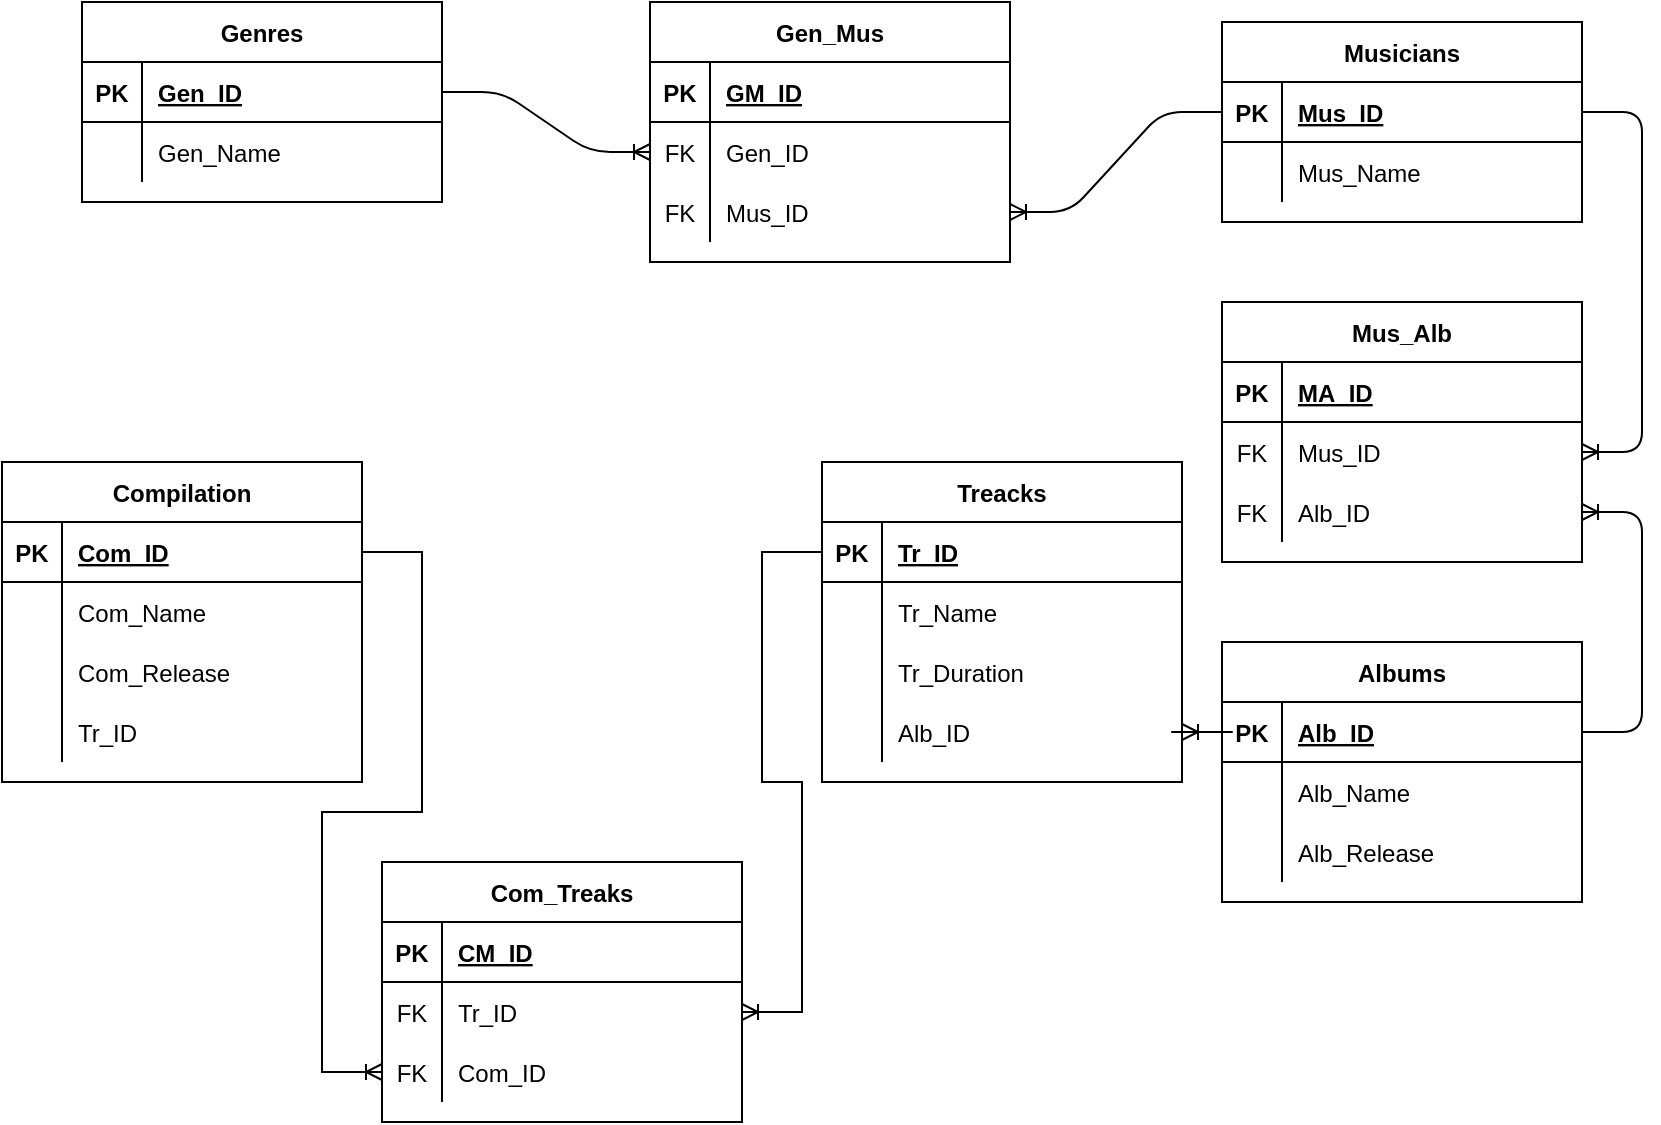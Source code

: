 <mxfile version="20.2.7" type="device"><diagram id="Ij0xGfFioPt5-KfoTkMg" name="Страница 1"><mxGraphModel dx="1382" dy="756" grid="1" gridSize="10" guides="1" tooltips="1" connect="1" arrows="1" fold="1" page="1" pageScale="1" pageWidth="827" pageHeight="1169" math="0" shadow="0"><root><mxCell id="0"/><mxCell id="1" parent="0"/><mxCell id="-xFoD6vjrYXOE7R-53xI-1" value="Genres" style="shape=table;startSize=30;container=1;collapsible=1;childLayout=tableLayout;fixedRows=1;rowLines=0;fontStyle=1;align=center;resizeLast=1;" parent="1" vertex="1"><mxGeometry x="40" y="120" width="180" height="100" as="geometry"/></mxCell><mxCell id="-xFoD6vjrYXOE7R-53xI-2" value="" style="shape=tableRow;horizontal=0;startSize=0;swimlaneHead=0;swimlaneBody=0;fillColor=none;collapsible=0;dropTarget=0;points=[[0,0.5],[1,0.5]];portConstraint=eastwest;top=0;left=0;right=0;bottom=1;" parent="-xFoD6vjrYXOE7R-53xI-1" vertex="1"><mxGeometry y="30" width="180" height="30" as="geometry"/></mxCell><mxCell id="-xFoD6vjrYXOE7R-53xI-3" value="PK" style="shape=partialRectangle;connectable=0;fillColor=none;top=0;left=0;bottom=0;right=0;fontStyle=1;overflow=hidden;" parent="-xFoD6vjrYXOE7R-53xI-2" vertex="1"><mxGeometry width="30" height="30" as="geometry"><mxRectangle width="30" height="30" as="alternateBounds"/></mxGeometry></mxCell><mxCell id="-xFoD6vjrYXOE7R-53xI-4" value="Gen_ID" style="shape=partialRectangle;connectable=0;fillColor=none;top=0;left=0;bottom=0;right=0;align=left;spacingLeft=6;fontStyle=5;overflow=hidden;" parent="-xFoD6vjrYXOE7R-53xI-2" vertex="1"><mxGeometry x="30" width="150" height="30" as="geometry"><mxRectangle width="150" height="30" as="alternateBounds"/></mxGeometry></mxCell><mxCell id="-xFoD6vjrYXOE7R-53xI-5" value="" style="shape=tableRow;horizontal=0;startSize=0;swimlaneHead=0;swimlaneBody=0;fillColor=none;collapsible=0;dropTarget=0;points=[[0,0.5],[1,0.5]];portConstraint=eastwest;top=0;left=0;right=0;bottom=0;" parent="-xFoD6vjrYXOE7R-53xI-1" vertex="1"><mxGeometry y="60" width="180" height="30" as="geometry"/></mxCell><mxCell id="-xFoD6vjrYXOE7R-53xI-6" value="" style="shape=partialRectangle;connectable=0;fillColor=none;top=0;left=0;bottom=0;right=0;editable=1;overflow=hidden;" parent="-xFoD6vjrYXOE7R-53xI-5" vertex="1"><mxGeometry width="30" height="30" as="geometry"><mxRectangle width="30" height="30" as="alternateBounds"/></mxGeometry></mxCell><mxCell id="-xFoD6vjrYXOE7R-53xI-7" value="Gen_Name" style="shape=partialRectangle;connectable=0;fillColor=none;top=0;left=0;bottom=0;right=0;align=left;spacingLeft=6;overflow=hidden;" parent="-xFoD6vjrYXOE7R-53xI-5" vertex="1"><mxGeometry x="30" width="150" height="30" as="geometry"><mxRectangle width="150" height="30" as="alternateBounds"/></mxGeometry></mxCell><mxCell id="-xFoD6vjrYXOE7R-53xI-14" value="Gen_Mus" style="shape=table;startSize=30;container=1;collapsible=1;childLayout=tableLayout;fixedRows=1;rowLines=0;fontStyle=1;align=center;resizeLast=1;" parent="1" vertex="1"><mxGeometry x="324" y="120" width="180" height="130" as="geometry"/></mxCell><mxCell id="-xFoD6vjrYXOE7R-53xI-15" value="" style="shape=tableRow;horizontal=0;startSize=0;swimlaneHead=0;swimlaneBody=0;fillColor=none;collapsible=0;dropTarget=0;points=[[0,0.5],[1,0.5]];portConstraint=eastwest;top=0;left=0;right=0;bottom=1;" parent="-xFoD6vjrYXOE7R-53xI-14" vertex="1"><mxGeometry y="30" width="180" height="30" as="geometry"/></mxCell><mxCell id="-xFoD6vjrYXOE7R-53xI-16" value="PK" style="shape=partialRectangle;connectable=0;fillColor=none;top=0;left=0;bottom=0;right=0;fontStyle=1;overflow=hidden;" parent="-xFoD6vjrYXOE7R-53xI-15" vertex="1"><mxGeometry width="30" height="30" as="geometry"><mxRectangle width="30" height="30" as="alternateBounds"/></mxGeometry></mxCell><mxCell id="-xFoD6vjrYXOE7R-53xI-17" value="GM_ID" style="shape=partialRectangle;connectable=0;fillColor=none;top=0;left=0;bottom=0;right=0;align=left;spacingLeft=6;fontStyle=5;overflow=hidden;" parent="-xFoD6vjrYXOE7R-53xI-15" vertex="1"><mxGeometry x="30" width="150" height="30" as="geometry"><mxRectangle width="150" height="30" as="alternateBounds"/></mxGeometry></mxCell><mxCell id="-xFoD6vjrYXOE7R-53xI-18" value="" style="shape=tableRow;horizontal=0;startSize=0;swimlaneHead=0;swimlaneBody=0;fillColor=none;collapsible=0;dropTarget=0;points=[[0,0.5],[1,0.5]];portConstraint=eastwest;top=0;left=0;right=0;bottom=0;" parent="-xFoD6vjrYXOE7R-53xI-14" vertex="1"><mxGeometry y="60" width="180" height="30" as="geometry"/></mxCell><mxCell id="-xFoD6vjrYXOE7R-53xI-19" value="FK" style="shape=partialRectangle;connectable=0;fillColor=none;top=0;left=0;bottom=0;right=0;editable=1;overflow=hidden;" parent="-xFoD6vjrYXOE7R-53xI-18" vertex="1"><mxGeometry width="30" height="30" as="geometry"><mxRectangle width="30" height="30" as="alternateBounds"/></mxGeometry></mxCell><mxCell id="-xFoD6vjrYXOE7R-53xI-20" value="Gen_ID" style="shape=partialRectangle;connectable=0;fillColor=none;top=0;left=0;bottom=0;right=0;align=left;spacingLeft=6;overflow=hidden;" parent="-xFoD6vjrYXOE7R-53xI-18" vertex="1"><mxGeometry x="30" width="150" height="30" as="geometry"><mxRectangle width="150" height="30" as="alternateBounds"/></mxGeometry></mxCell><mxCell id="-xFoD6vjrYXOE7R-53xI-21" value="" style="shape=tableRow;horizontal=0;startSize=0;swimlaneHead=0;swimlaneBody=0;fillColor=none;collapsible=0;dropTarget=0;points=[[0,0.5],[1,0.5]];portConstraint=eastwest;top=0;left=0;right=0;bottom=0;" parent="-xFoD6vjrYXOE7R-53xI-14" vertex="1"><mxGeometry y="90" width="180" height="30" as="geometry"/></mxCell><mxCell id="-xFoD6vjrYXOE7R-53xI-22" value="FK" style="shape=partialRectangle;connectable=0;fillColor=none;top=0;left=0;bottom=0;right=0;editable=1;overflow=hidden;" parent="-xFoD6vjrYXOE7R-53xI-21" vertex="1"><mxGeometry width="30" height="30" as="geometry"><mxRectangle width="30" height="30" as="alternateBounds"/></mxGeometry></mxCell><mxCell id="-xFoD6vjrYXOE7R-53xI-23" value="Mus_ID" style="shape=partialRectangle;connectable=0;fillColor=none;top=0;left=0;bottom=0;right=0;align=left;spacingLeft=6;overflow=hidden;" parent="-xFoD6vjrYXOE7R-53xI-21" vertex="1"><mxGeometry x="30" width="150" height="30" as="geometry"><mxRectangle width="150" height="30" as="alternateBounds"/></mxGeometry></mxCell><mxCell id="-xFoD6vjrYXOE7R-53xI-27" value="Musicians" style="shape=table;startSize=30;container=1;collapsible=1;childLayout=tableLayout;fixedRows=1;rowLines=0;fontStyle=1;align=center;resizeLast=1;" parent="1" vertex="1"><mxGeometry x="610" y="130" width="180" height="100" as="geometry"/></mxCell><mxCell id="-xFoD6vjrYXOE7R-53xI-28" value="" style="shape=tableRow;horizontal=0;startSize=0;swimlaneHead=0;swimlaneBody=0;fillColor=none;collapsible=0;dropTarget=0;points=[[0,0.5],[1,0.5]];portConstraint=eastwest;top=0;left=0;right=0;bottom=1;" parent="-xFoD6vjrYXOE7R-53xI-27" vertex="1"><mxGeometry y="30" width="180" height="30" as="geometry"/></mxCell><mxCell id="-xFoD6vjrYXOE7R-53xI-29" value="PK" style="shape=partialRectangle;connectable=0;fillColor=none;top=0;left=0;bottom=0;right=0;fontStyle=1;overflow=hidden;" parent="-xFoD6vjrYXOE7R-53xI-28" vertex="1"><mxGeometry width="30" height="30" as="geometry"><mxRectangle width="30" height="30" as="alternateBounds"/></mxGeometry></mxCell><mxCell id="-xFoD6vjrYXOE7R-53xI-30" value="Mus_ID" style="shape=partialRectangle;connectable=0;fillColor=none;top=0;left=0;bottom=0;right=0;align=left;spacingLeft=6;fontStyle=5;overflow=hidden;" parent="-xFoD6vjrYXOE7R-53xI-28" vertex="1"><mxGeometry x="30" width="150" height="30" as="geometry"><mxRectangle width="150" height="30" as="alternateBounds"/></mxGeometry></mxCell><mxCell id="-xFoD6vjrYXOE7R-53xI-31" value="" style="shape=tableRow;horizontal=0;startSize=0;swimlaneHead=0;swimlaneBody=0;fillColor=none;collapsible=0;dropTarget=0;points=[[0,0.5],[1,0.5]];portConstraint=eastwest;top=0;left=0;right=0;bottom=0;" parent="-xFoD6vjrYXOE7R-53xI-27" vertex="1"><mxGeometry y="60" width="180" height="30" as="geometry"/></mxCell><mxCell id="-xFoD6vjrYXOE7R-53xI-32" value="" style="shape=partialRectangle;connectable=0;fillColor=none;top=0;left=0;bottom=0;right=0;editable=1;overflow=hidden;" parent="-xFoD6vjrYXOE7R-53xI-31" vertex="1"><mxGeometry width="30" height="30" as="geometry"><mxRectangle width="30" height="30" as="alternateBounds"/></mxGeometry></mxCell><mxCell id="-xFoD6vjrYXOE7R-53xI-33" value="Mus_Name" style="shape=partialRectangle;connectable=0;fillColor=none;top=0;left=0;bottom=0;right=0;align=left;spacingLeft=6;overflow=hidden;" parent="-xFoD6vjrYXOE7R-53xI-31" vertex="1"><mxGeometry x="30" width="150" height="30" as="geometry"><mxRectangle width="150" height="30" as="alternateBounds"/></mxGeometry></mxCell><mxCell id="-xFoD6vjrYXOE7R-53xI-40" value="Albums" style="shape=table;startSize=30;container=1;collapsible=1;childLayout=tableLayout;fixedRows=1;rowLines=0;fontStyle=1;align=center;resizeLast=1;" parent="1" vertex="1"><mxGeometry x="610" y="440" width="180" height="130" as="geometry"/></mxCell><mxCell id="-xFoD6vjrYXOE7R-53xI-41" value="" style="shape=tableRow;horizontal=0;startSize=0;swimlaneHead=0;swimlaneBody=0;fillColor=none;collapsible=0;dropTarget=0;points=[[0,0.5],[1,0.5]];portConstraint=eastwest;top=0;left=0;right=0;bottom=1;" parent="-xFoD6vjrYXOE7R-53xI-40" vertex="1"><mxGeometry y="30" width="180" height="30" as="geometry"/></mxCell><mxCell id="-xFoD6vjrYXOE7R-53xI-42" value="PK" style="shape=partialRectangle;connectable=0;fillColor=none;top=0;left=0;bottom=0;right=0;fontStyle=1;overflow=hidden;" parent="-xFoD6vjrYXOE7R-53xI-41" vertex="1"><mxGeometry width="30" height="30" as="geometry"><mxRectangle width="30" height="30" as="alternateBounds"/></mxGeometry></mxCell><mxCell id="-xFoD6vjrYXOE7R-53xI-43" value="Alb_ID" style="shape=partialRectangle;connectable=0;fillColor=none;top=0;left=0;bottom=0;right=0;align=left;spacingLeft=6;fontStyle=5;overflow=hidden;" parent="-xFoD6vjrYXOE7R-53xI-41" vertex="1"><mxGeometry x="30" width="150" height="30" as="geometry"><mxRectangle width="150" height="30" as="alternateBounds"/></mxGeometry></mxCell><mxCell id="-xFoD6vjrYXOE7R-53xI-44" value="" style="shape=tableRow;horizontal=0;startSize=0;swimlaneHead=0;swimlaneBody=0;fillColor=none;collapsible=0;dropTarget=0;points=[[0,0.5],[1,0.5]];portConstraint=eastwest;top=0;left=0;right=0;bottom=0;" parent="-xFoD6vjrYXOE7R-53xI-40" vertex="1"><mxGeometry y="60" width="180" height="30" as="geometry"/></mxCell><mxCell id="-xFoD6vjrYXOE7R-53xI-45" value="" style="shape=partialRectangle;connectable=0;fillColor=none;top=0;left=0;bottom=0;right=0;editable=1;overflow=hidden;" parent="-xFoD6vjrYXOE7R-53xI-44" vertex="1"><mxGeometry width="30" height="30" as="geometry"><mxRectangle width="30" height="30" as="alternateBounds"/></mxGeometry></mxCell><mxCell id="-xFoD6vjrYXOE7R-53xI-46" value="Alb_Name" style="shape=partialRectangle;connectable=0;fillColor=none;top=0;left=0;bottom=0;right=0;align=left;spacingLeft=6;overflow=hidden;" parent="-xFoD6vjrYXOE7R-53xI-44" vertex="1"><mxGeometry x="30" width="150" height="30" as="geometry"><mxRectangle width="150" height="30" as="alternateBounds"/></mxGeometry></mxCell><mxCell id="-xFoD6vjrYXOE7R-53xI-47" value="" style="shape=tableRow;horizontal=0;startSize=0;swimlaneHead=0;swimlaneBody=0;fillColor=none;collapsible=0;dropTarget=0;points=[[0,0.5],[1,0.5]];portConstraint=eastwest;top=0;left=0;right=0;bottom=0;" parent="-xFoD6vjrYXOE7R-53xI-40" vertex="1"><mxGeometry y="90" width="180" height="30" as="geometry"/></mxCell><mxCell id="-xFoD6vjrYXOE7R-53xI-48" value="" style="shape=partialRectangle;connectable=0;fillColor=none;top=0;left=0;bottom=0;right=0;editable=1;overflow=hidden;" parent="-xFoD6vjrYXOE7R-53xI-47" vertex="1"><mxGeometry width="30" height="30" as="geometry"><mxRectangle width="30" height="30" as="alternateBounds"/></mxGeometry></mxCell><mxCell id="-xFoD6vjrYXOE7R-53xI-49" value="Alb_Release" style="shape=partialRectangle;connectable=0;fillColor=none;top=0;left=0;bottom=0;right=0;align=left;spacingLeft=6;overflow=hidden;" parent="-xFoD6vjrYXOE7R-53xI-47" vertex="1"><mxGeometry x="30" width="150" height="30" as="geometry"><mxRectangle width="150" height="30" as="alternateBounds"/></mxGeometry></mxCell><mxCell id="-xFoD6vjrYXOE7R-53xI-53" value="Treacks" style="shape=table;startSize=30;container=1;collapsible=1;childLayout=tableLayout;fixedRows=1;rowLines=0;fontStyle=1;align=center;resizeLast=1;" parent="1" vertex="1"><mxGeometry x="410" y="350" width="180" height="160" as="geometry"/></mxCell><mxCell id="-xFoD6vjrYXOE7R-53xI-54" value="" style="shape=tableRow;horizontal=0;startSize=0;swimlaneHead=0;swimlaneBody=0;fillColor=none;collapsible=0;dropTarget=0;points=[[0,0.5],[1,0.5]];portConstraint=eastwest;top=0;left=0;right=0;bottom=1;" parent="-xFoD6vjrYXOE7R-53xI-53" vertex="1"><mxGeometry y="30" width="180" height="30" as="geometry"/></mxCell><mxCell id="-xFoD6vjrYXOE7R-53xI-55" value="PK" style="shape=partialRectangle;connectable=0;fillColor=none;top=0;left=0;bottom=0;right=0;fontStyle=1;overflow=hidden;" parent="-xFoD6vjrYXOE7R-53xI-54" vertex="1"><mxGeometry width="30" height="30" as="geometry"><mxRectangle width="30" height="30" as="alternateBounds"/></mxGeometry></mxCell><mxCell id="-xFoD6vjrYXOE7R-53xI-56" value="Tr_ID" style="shape=partialRectangle;connectable=0;fillColor=none;top=0;left=0;bottom=0;right=0;align=left;spacingLeft=6;fontStyle=5;overflow=hidden;" parent="-xFoD6vjrYXOE7R-53xI-54" vertex="1"><mxGeometry x="30" width="150" height="30" as="geometry"><mxRectangle width="150" height="30" as="alternateBounds"/></mxGeometry></mxCell><mxCell id="-xFoD6vjrYXOE7R-53xI-57" value="" style="shape=tableRow;horizontal=0;startSize=0;swimlaneHead=0;swimlaneBody=0;fillColor=none;collapsible=0;dropTarget=0;points=[[0,0.5],[1,0.5]];portConstraint=eastwest;top=0;left=0;right=0;bottom=0;" parent="-xFoD6vjrYXOE7R-53xI-53" vertex="1"><mxGeometry y="60" width="180" height="30" as="geometry"/></mxCell><mxCell id="-xFoD6vjrYXOE7R-53xI-58" value="" style="shape=partialRectangle;connectable=0;fillColor=none;top=0;left=0;bottom=0;right=0;editable=1;overflow=hidden;" parent="-xFoD6vjrYXOE7R-53xI-57" vertex="1"><mxGeometry width="30" height="30" as="geometry"><mxRectangle width="30" height="30" as="alternateBounds"/></mxGeometry></mxCell><mxCell id="-xFoD6vjrYXOE7R-53xI-59" value="Tr_Name" style="shape=partialRectangle;connectable=0;fillColor=none;top=0;left=0;bottom=0;right=0;align=left;spacingLeft=6;overflow=hidden;" parent="-xFoD6vjrYXOE7R-53xI-57" vertex="1"><mxGeometry x="30" width="150" height="30" as="geometry"><mxRectangle width="150" height="30" as="alternateBounds"/></mxGeometry></mxCell><mxCell id="-xFoD6vjrYXOE7R-53xI-60" value="" style="shape=tableRow;horizontal=0;startSize=0;swimlaneHead=0;swimlaneBody=0;fillColor=none;collapsible=0;dropTarget=0;points=[[0,0.5],[1,0.5]];portConstraint=eastwest;top=0;left=0;right=0;bottom=0;" parent="-xFoD6vjrYXOE7R-53xI-53" vertex="1"><mxGeometry y="90" width="180" height="30" as="geometry"/></mxCell><mxCell id="-xFoD6vjrYXOE7R-53xI-61" value="" style="shape=partialRectangle;connectable=0;fillColor=none;top=0;left=0;bottom=0;right=0;editable=1;overflow=hidden;" parent="-xFoD6vjrYXOE7R-53xI-60" vertex="1"><mxGeometry width="30" height="30" as="geometry"><mxRectangle width="30" height="30" as="alternateBounds"/></mxGeometry></mxCell><mxCell id="-xFoD6vjrYXOE7R-53xI-62" value="Tr_Duration" style="shape=partialRectangle;connectable=0;fillColor=none;top=0;left=0;bottom=0;right=0;align=left;spacingLeft=6;overflow=hidden;" parent="-xFoD6vjrYXOE7R-53xI-60" vertex="1"><mxGeometry x="30" width="150" height="30" as="geometry"><mxRectangle width="150" height="30" as="alternateBounds"/></mxGeometry></mxCell><mxCell id="-xFoD6vjrYXOE7R-53xI-63" value="" style="shape=tableRow;horizontal=0;startSize=0;swimlaneHead=0;swimlaneBody=0;fillColor=none;collapsible=0;dropTarget=0;points=[[0,0.5],[1,0.5]];portConstraint=eastwest;top=0;left=0;right=0;bottom=0;" parent="-xFoD6vjrYXOE7R-53xI-53" vertex="1"><mxGeometry y="120" width="180" height="30" as="geometry"/></mxCell><mxCell id="-xFoD6vjrYXOE7R-53xI-64" value="" style="shape=partialRectangle;connectable=0;fillColor=none;top=0;left=0;bottom=0;right=0;editable=1;overflow=hidden;" parent="-xFoD6vjrYXOE7R-53xI-63" vertex="1"><mxGeometry width="30" height="30" as="geometry"><mxRectangle width="30" height="30" as="alternateBounds"/></mxGeometry></mxCell><mxCell id="-xFoD6vjrYXOE7R-53xI-65" value="Alb_ID" style="shape=partialRectangle;connectable=0;fillColor=none;top=0;left=0;bottom=0;right=0;align=left;spacingLeft=6;overflow=hidden;" parent="-xFoD6vjrYXOE7R-53xI-63" vertex="1"><mxGeometry x="30" width="150" height="30" as="geometry"><mxRectangle width="150" height="30" as="alternateBounds"/></mxGeometry></mxCell><mxCell id="-xFoD6vjrYXOE7R-53xI-66" value="Mus_Alb" style="shape=table;startSize=30;container=1;collapsible=1;childLayout=tableLayout;fixedRows=1;rowLines=0;fontStyle=1;align=center;resizeLast=1;" parent="1" vertex="1"><mxGeometry x="610" y="270" width="180" height="130" as="geometry"/></mxCell><mxCell id="-xFoD6vjrYXOE7R-53xI-67" value="" style="shape=tableRow;horizontal=0;startSize=0;swimlaneHead=0;swimlaneBody=0;fillColor=none;collapsible=0;dropTarget=0;points=[[0,0.5],[1,0.5]];portConstraint=eastwest;top=0;left=0;right=0;bottom=1;" parent="-xFoD6vjrYXOE7R-53xI-66" vertex="1"><mxGeometry y="30" width="180" height="30" as="geometry"/></mxCell><mxCell id="-xFoD6vjrYXOE7R-53xI-68" value="PK" style="shape=partialRectangle;connectable=0;fillColor=none;top=0;left=0;bottom=0;right=0;fontStyle=1;overflow=hidden;" parent="-xFoD6vjrYXOE7R-53xI-67" vertex="1"><mxGeometry width="30" height="30" as="geometry"><mxRectangle width="30" height="30" as="alternateBounds"/></mxGeometry></mxCell><mxCell id="-xFoD6vjrYXOE7R-53xI-69" value="MA_ID" style="shape=partialRectangle;connectable=0;fillColor=none;top=0;left=0;bottom=0;right=0;align=left;spacingLeft=6;fontStyle=5;overflow=hidden;" parent="-xFoD6vjrYXOE7R-53xI-67" vertex="1"><mxGeometry x="30" width="150" height="30" as="geometry"><mxRectangle width="150" height="30" as="alternateBounds"/></mxGeometry></mxCell><mxCell id="-xFoD6vjrYXOE7R-53xI-70" value="" style="shape=tableRow;horizontal=0;startSize=0;swimlaneHead=0;swimlaneBody=0;fillColor=none;collapsible=0;dropTarget=0;points=[[0,0.5],[1,0.5]];portConstraint=eastwest;top=0;left=0;right=0;bottom=0;" parent="-xFoD6vjrYXOE7R-53xI-66" vertex="1"><mxGeometry y="60" width="180" height="30" as="geometry"/></mxCell><mxCell id="-xFoD6vjrYXOE7R-53xI-71" value="FK" style="shape=partialRectangle;connectable=0;fillColor=none;top=0;left=0;bottom=0;right=0;editable=1;overflow=hidden;" parent="-xFoD6vjrYXOE7R-53xI-70" vertex="1"><mxGeometry width="30" height="30" as="geometry"><mxRectangle width="30" height="30" as="alternateBounds"/></mxGeometry></mxCell><mxCell id="-xFoD6vjrYXOE7R-53xI-72" value="Mus_ID" style="shape=partialRectangle;connectable=0;fillColor=none;top=0;left=0;bottom=0;right=0;align=left;spacingLeft=6;overflow=hidden;" parent="-xFoD6vjrYXOE7R-53xI-70" vertex="1"><mxGeometry x="30" width="150" height="30" as="geometry"><mxRectangle width="150" height="30" as="alternateBounds"/></mxGeometry></mxCell><mxCell id="-xFoD6vjrYXOE7R-53xI-73" value="" style="shape=tableRow;horizontal=0;startSize=0;swimlaneHead=0;swimlaneBody=0;fillColor=none;collapsible=0;dropTarget=0;points=[[0,0.5],[1,0.5]];portConstraint=eastwest;top=0;left=0;right=0;bottom=0;" parent="-xFoD6vjrYXOE7R-53xI-66" vertex="1"><mxGeometry y="90" width="180" height="30" as="geometry"/></mxCell><mxCell id="-xFoD6vjrYXOE7R-53xI-74" value="FK" style="shape=partialRectangle;connectable=0;fillColor=none;top=0;left=0;bottom=0;right=0;editable=1;overflow=hidden;" parent="-xFoD6vjrYXOE7R-53xI-73" vertex="1"><mxGeometry width="30" height="30" as="geometry"><mxRectangle width="30" height="30" as="alternateBounds"/></mxGeometry></mxCell><mxCell id="-xFoD6vjrYXOE7R-53xI-75" value="Alb_ID" style="shape=partialRectangle;connectable=0;fillColor=none;top=0;left=0;bottom=0;right=0;align=left;spacingLeft=6;overflow=hidden;" parent="-xFoD6vjrYXOE7R-53xI-73" vertex="1"><mxGeometry x="30" width="150" height="30" as="geometry"><mxRectangle width="150" height="30" as="alternateBounds"/></mxGeometry></mxCell><mxCell id="-xFoD6vjrYXOE7R-53xI-79" value="Compilation" style="shape=table;startSize=30;container=1;collapsible=1;childLayout=tableLayout;fixedRows=1;rowLines=0;fontStyle=1;align=center;resizeLast=1;" parent="1" vertex="1"><mxGeometry y="350" width="180" height="160" as="geometry"/></mxCell><mxCell id="-xFoD6vjrYXOE7R-53xI-80" value="" style="shape=tableRow;horizontal=0;startSize=0;swimlaneHead=0;swimlaneBody=0;fillColor=none;collapsible=0;dropTarget=0;points=[[0,0.5],[1,0.5]];portConstraint=eastwest;top=0;left=0;right=0;bottom=1;" parent="-xFoD6vjrYXOE7R-53xI-79" vertex="1"><mxGeometry y="30" width="180" height="30" as="geometry"/></mxCell><mxCell id="-xFoD6vjrYXOE7R-53xI-81" value="PK" style="shape=partialRectangle;connectable=0;fillColor=none;top=0;left=0;bottom=0;right=0;fontStyle=1;overflow=hidden;" parent="-xFoD6vjrYXOE7R-53xI-80" vertex="1"><mxGeometry width="30" height="30" as="geometry"><mxRectangle width="30" height="30" as="alternateBounds"/></mxGeometry></mxCell><mxCell id="-xFoD6vjrYXOE7R-53xI-82" value="Com_ID" style="shape=partialRectangle;connectable=0;fillColor=none;top=0;left=0;bottom=0;right=0;align=left;spacingLeft=6;fontStyle=5;overflow=hidden;" parent="-xFoD6vjrYXOE7R-53xI-80" vertex="1"><mxGeometry x="30" width="150" height="30" as="geometry"><mxRectangle width="150" height="30" as="alternateBounds"/></mxGeometry></mxCell><mxCell id="-xFoD6vjrYXOE7R-53xI-83" value="" style="shape=tableRow;horizontal=0;startSize=0;swimlaneHead=0;swimlaneBody=0;fillColor=none;collapsible=0;dropTarget=0;points=[[0,0.5],[1,0.5]];portConstraint=eastwest;top=0;left=0;right=0;bottom=0;" parent="-xFoD6vjrYXOE7R-53xI-79" vertex="1"><mxGeometry y="60" width="180" height="30" as="geometry"/></mxCell><mxCell id="-xFoD6vjrYXOE7R-53xI-84" value="" style="shape=partialRectangle;connectable=0;fillColor=none;top=0;left=0;bottom=0;right=0;editable=1;overflow=hidden;" parent="-xFoD6vjrYXOE7R-53xI-83" vertex="1"><mxGeometry width="30" height="30" as="geometry"><mxRectangle width="30" height="30" as="alternateBounds"/></mxGeometry></mxCell><mxCell id="-xFoD6vjrYXOE7R-53xI-85" value="Com_Name" style="shape=partialRectangle;connectable=0;fillColor=none;top=0;left=0;bottom=0;right=0;align=left;spacingLeft=6;overflow=hidden;" parent="-xFoD6vjrYXOE7R-53xI-83" vertex="1"><mxGeometry x="30" width="150" height="30" as="geometry"><mxRectangle width="150" height="30" as="alternateBounds"/></mxGeometry></mxCell><mxCell id="-xFoD6vjrYXOE7R-53xI-86" value="" style="shape=tableRow;horizontal=0;startSize=0;swimlaneHead=0;swimlaneBody=0;fillColor=none;collapsible=0;dropTarget=0;points=[[0,0.5],[1,0.5]];portConstraint=eastwest;top=0;left=0;right=0;bottom=0;" parent="-xFoD6vjrYXOE7R-53xI-79" vertex="1"><mxGeometry y="90" width="180" height="30" as="geometry"/></mxCell><mxCell id="-xFoD6vjrYXOE7R-53xI-87" value="" style="shape=partialRectangle;connectable=0;fillColor=none;top=0;left=0;bottom=0;right=0;editable=1;overflow=hidden;" parent="-xFoD6vjrYXOE7R-53xI-86" vertex="1"><mxGeometry width="30" height="30" as="geometry"><mxRectangle width="30" height="30" as="alternateBounds"/></mxGeometry></mxCell><mxCell id="-xFoD6vjrYXOE7R-53xI-88" value="Com_Release" style="shape=partialRectangle;connectable=0;fillColor=none;top=0;left=0;bottom=0;right=0;align=left;spacingLeft=6;overflow=hidden;" parent="-xFoD6vjrYXOE7R-53xI-86" vertex="1"><mxGeometry x="30" width="150" height="30" as="geometry"><mxRectangle width="150" height="30" as="alternateBounds"/></mxGeometry></mxCell><mxCell id="-xFoD6vjrYXOE7R-53xI-89" value="" style="shape=tableRow;horizontal=0;startSize=0;swimlaneHead=0;swimlaneBody=0;fillColor=none;collapsible=0;dropTarget=0;points=[[0,0.5],[1,0.5]];portConstraint=eastwest;top=0;left=0;right=0;bottom=0;" parent="-xFoD6vjrYXOE7R-53xI-79" vertex="1"><mxGeometry y="120" width="180" height="30" as="geometry"/></mxCell><mxCell id="-xFoD6vjrYXOE7R-53xI-90" value="" style="shape=partialRectangle;connectable=0;fillColor=none;top=0;left=0;bottom=0;right=0;editable=1;overflow=hidden;" parent="-xFoD6vjrYXOE7R-53xI-89" vertex="1"><mxGeometry width="30" height="30" as="geometry"><mxRectangle width="30" height="30" as="alternateBounds"/></mxGeometry></mxCell><mxCell id="-xFoD6vjrYXOE7R-53xI-91" value="Tr_ID" style="shape=partialRectangle;connectable=0;fillColor=none;top=0;left=0;bottom=0;right=0;align=left;spacingLeft=6;overflow=hidden;" parent="-xFoD6vjrYXOE7R-53xI-89" vertex="1"><mxGeometry x="30" width="150" height="30" as="geometry"><mxRectangle width="150" height="30" as="alternateBounds"/></mxGeometry></mxCell><mxCell id="-xFoD6vjrYXOE7R-53xI-98" style="edgeStyle=entityRelationEdgeStyle;orthogonalLoop=1;jettySize=auto;html=1;exitX=0;exitY=0.5;exitDx=0;exitDy=0;entryX=1;entryY=0.5;entryDx=0;entryDy=0;fontFamily=Helvetica;fontSize=12;fontColor=default;endArrow=ERoneToMany;" parent="1" source="-xFoD6vjrYXOE7R-53xI-28" target="-xFoD6vjrYXOE7R-53xI-21" edge="1"><mxGeometry relative="1" as="geometry"/></mxCell><mxCell id="-xFoD6vjrYXOE7R-53xI-99" style="edgeStyle=entityRelationEdgeStyle;orthogonalLoop=1;jettySize=auto;html=1;exitX=1;exitY=0.5;exitDx=0;exitDy=0;entryX=0;entryY=0.5;entryDx=0;entryDy=0;fontFamily=Helvetica;fontSize=12;fontColor=default;endArrow=ERoneToMany;" parent="1" source="-xFoD6vjrYXOE7R-53xI-2" target="-xFoD6vjrYXOE7R-53xI-18" edge="1"><mxGeometry relative="1" as="geometry"/></mxCell><mxCell id="-xFoD6vjrYXOE7R-53xI-102" style="edgeStyle=entityRelationEdgeStyle;orthogonalLoop=1;jettySize=auto;html=1;exitX=1;exitY=0.5;exitDx=0;exitDy=0;entryX=1;entryY=0.5;entryDx=0;entryDy=0;fontFamily=Helvetica;fontSize=12;fontColor=default;endArrow=ERoneToMany;" parent="1" source="-xFoD6vjrYXOE7R-53xI-28" target="-xFoD6vjrYXOE7R-53xI-70" edge="1"><mxGeometry relative="1" as="geometry"/></mxCell><mxCell id="-xFoD6vjrYXOE7R-53xI-105" style="edgeStyle=entityRelationEdgeStyle;orthogonalLoop=1;jettySize=auto;html=1;exitX=1;exitY=0.5;exitDx=0;exitDy=0;entryX=1;entryY=0.5;entryDx=0;entryDy=0;fontFamily=Helvetica;fontSize=12;fontColor=default;endArrow=ERoneToMany;" parent="1" source="-xFoD6vjrYXOE7R-53xI-41" target="-xFoD6vjrYXOE7R-53xI-73" edge="1"><mxGeometry relative="1" as="geometry"/></mxCell><mxCell id="-xFoD6vjrYXOE7R-53xI-106" style="edgeStyle=entityRelationEdgeStyle;orthogonalLoop=1;jettySize=auto;html=1;exitX=0;exitY=0.5;exitDx=0;exitDy=0;entryX=1;entryY=0.5;entryDx=0;entryDy=0;fontFamily=Helvetica;fontSize=12;fontColor=default;endArrow=ERoneToMany;" parent="1" source="-xFoD6vjrYXOE7R-53xI-41" target="-xFoD6vjrYXOE7R-53xI-63" edge="1"><mxGeometry relative="1" as="geometry"/></mxCell><mxCell id="c9NCOe5GWYVtnK5aIjmK-1" value="Com_Treaks" style="shape=table;startSize=30;container=1;collapsible=1;childLayout=tableLayout;fixedRows=1;rowLines=0;fontStyle=1;align=center;resizeLast=1;" vertex="1" parent="1"><mxGeometry x="190" y="550" width="180" height="130" as="geometry"/></mxCell><mxCell id="c9NCOe5GWYVtnK5aIjmK-2" value="" style="shape=tableRow;horizontal=0;startSize=0;swimlaneHead=0;swimlaneBody=0;fillColor=none;collapsible=0;dropTarget=0;points=[[0,0.5],[1,0.5]];portConstraint=eastwest;top=0;left=0;right=0;bottom=1;" vertex="1" parent="c9NCOe5GWYVtnK5aIjmK-1"><mxGeometry y="30" width="180" height="30" as="geometry"/></mxCell><mxCell id="c9NCOe5GWYVtnK5aIjmK-3" value="PK" style="shape=partialRectangle;connectable=0;fillColor=none;top=0;left=0;bottom=0;right=0;fontStyle=1;overflow=hidden;" vertex="1" parent="c9NCOe5GWYVtnK5aIjmK-2"><mxGeometry width="30" height="30" as="geometry"><mxRectangle width="30" height="30" as="alternateBounds"/></mxGeometry></mxCell><mxCell id="c9NCOe5GWYVtnK5aIjmK-4" value="CM_ID" style="shape=partialRectangle;connectable=0;fillColor=none;top=0;left=0;bottom=0;right=0;align=left;spacingLeft=6;fontStyle=5;overflow=hidden;" vertex="1" parent="c9NCOe5GWYVtnK5aIjmK-2"><mxGeometry x="30" width="150" height="30" as="geometry"><mxRectangle width="150" height="30" as="alternateBounds"/></mxGeometry></mxCell><mxCell id="c9NCOe5GWYVtnK5aIjmK-5" value="" style="shape=tableRow;horizontal=0;startSize=0;swimlaneHead=0;swimlaneBody=0;fillColor=none;collapsible=0;dropTarget=0;points=[[0,0.5],[1,0.5]];portConstraint=eastwest;top=0;left=0;right=0;bottom=0;" vertex="1" parent="c9NCOe5GWYVtnK5aIjmK-1"><mxGeometry y="60" width="180" height="30" as="geometry"/></mxCell><mxCell id="c9NCOe5GWYVtnK5aIjmK-6" value="FK" style="shape=partialRectangle;connectable=0;fillColor=none;top=0;left=0;bottom=0;right=0;editable=1;overflow=hidden;" vertex="1" parent="c9NCOe5GWYVtnK5aIjmK-5"><mxGeometry width="30" height="30" as="geometry"><mxRectangle width="30" height="30" as="alternateBounds"/></mxGeometry></mxCell><mxCell id="c9NCOe5GWYVtnK5aIjmK-7" value="Tr_ID" style="shape=partialRectangle;connectable=0;fillColor=none;top=0;left=0;bottom=0;right=0;align=left;spacingLeft=6;overflow=hidden;" vertex="1" parent="c9NCOe5GWYVtnK5aIjmK-5"><mxGeometry x="30" width="150" height="30" as="geometry"><mxRectangle width="150" height="30" as="alternateBounds"/></mxGeometry></mxCell><mxCell id="c9NCOe5GWYVtnK5aIjmK-8" value="" style="shape=tableRow;horizontal=0;startSize=0;swimlaneHead=0;swimlaneBody=0;fillColor=none;collapsible=0;dropTarget=0;points=[[0,0.5],[1,0.5]];portConstraint=eastwest;top=0;left=0;right=0;bottom=0;" vertex="1" parent="c9NCOe5GWYVtnK5aIjmK-1"><mxGeometry y="90" width="180" height="30" as="geometry"/></mxCell><mxCell id="c9NCOe5GWYVtnK5aIjmK-9" value="FK" style="shape=partialRectangle;connectable=0;fillColor=none;top=0;left=0;bottom=0;right=0;editable=1;overflow=hidden;" vertex="1" parent="c9NCOe5GWYVtnK5aIjmK-8"><mxGeometry width="30" height="30" as="geometry"><mxRectangle width="30" height="30" as="alternateBounds"/></mxGeometry></mxCell><mxCell id="c9NCOe5GWYVtnK5aIjmK-10" value="Com_ID" style="shape=partialRectangle;connectable=0;fillColor=none;top=0;left=0;bottom=0;right=0;align=left;spacingLeft=6;overflow=hidden;" vertex="1" parent="c9NCOe5GWYVtnK5aIjmK-8"><mxGeometry x="30" width="150" height="30" as="geometry"><mxRectangle width="150" height="30" as="alternateBounds"/></mxGeometry></mxCell><mxCell id="c9NCOe5GWYVtnK5aIjmK-20" style="edgeStyle=entityRelationEdgeStyle;shape=connector;rounded=0;orthogonalLoop=1;jettySize=auto;html=1;exitX=0;exitY=0.5;exitDx=0;exitDy=0;entryX=1;entryY=0.5;entryDx=0;entryDy=0;labelBackgroundColor=default;fontFamily=Helvetica;fontSize=12;fontColor=default;endArrow=ERoneToMany;strokeColor=default;" edge="1" parent="1" source="-xFoD6vjrYXOE7R-53xI-54" target="c9NCOe5GWYVtnK5aIjmK-5"><mxGeometry relative="1" as="geometry"/></mxCell><mxCell id="c9NCOe5GWYVtnK5aIjmK-21" style="edgeStyle=entityRelationEdgeStyle;shape=connector;rounded=0;orthogonalLoop=1;jettySize=auto;html=1;exitX=1;exitY=0.5;exitDx=0;exitDy=0;entryX=0;entryY=0.5;entryDx=0;entryDy=0;labelBackgroundColor=default;fontFamily=Helvetica;fontSize=12;fontColor=default;endArrow=ERoneToMany;strokeColor=default;" edge="1" parent="1" source="-xFoD6vjrYXOE7R-53xI-80" target="c9NCOe5GWYVtnK5aIjmK-8"><mxGeometry relative="1" as="geometry"/></mxCell></root></mxGraphModel></diagram></mxfile>
